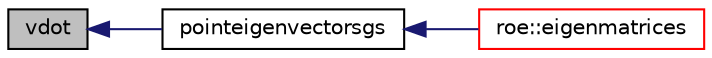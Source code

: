 digraph "vdot"
{
 // INTERACTIVE_SVG=YES
  bgcolor="transparent";
  edge [fontname="Helvetica",fontsize="10",labelfontname="Helvetica",labelfontsize="10"];
  node [fontname="Helvetica",fontsize="10",shape=record];
  rankdir="LR";
  Node44 [label="vdot",height=0.2,width=0.4,color="black", fillcolor="grey75", style="filled", fontcolor="black"];
  Node44 -> Node45 [dir="back",color="midnightblue",fontsize="10",style="solid",fontname="Helvetica"];
  Node45 [label="pointeigenvectorsgs",height=0.2,width=0.4,color="black",URL="$namespacemetricops.html#a6cac925729827357652e938b64681663"];
  Node45 -> Node46 [dir="back",color="midnightblue",fontsize="10",style="solid",fontname="Helvetica"];
  Node46 [label="roe::eigenmatrices",height=0.2,width=0.4,color="red",URL="$namespaceroe.html#acb3b55f2bf22c43e91196d4915f7fecb"];
}
